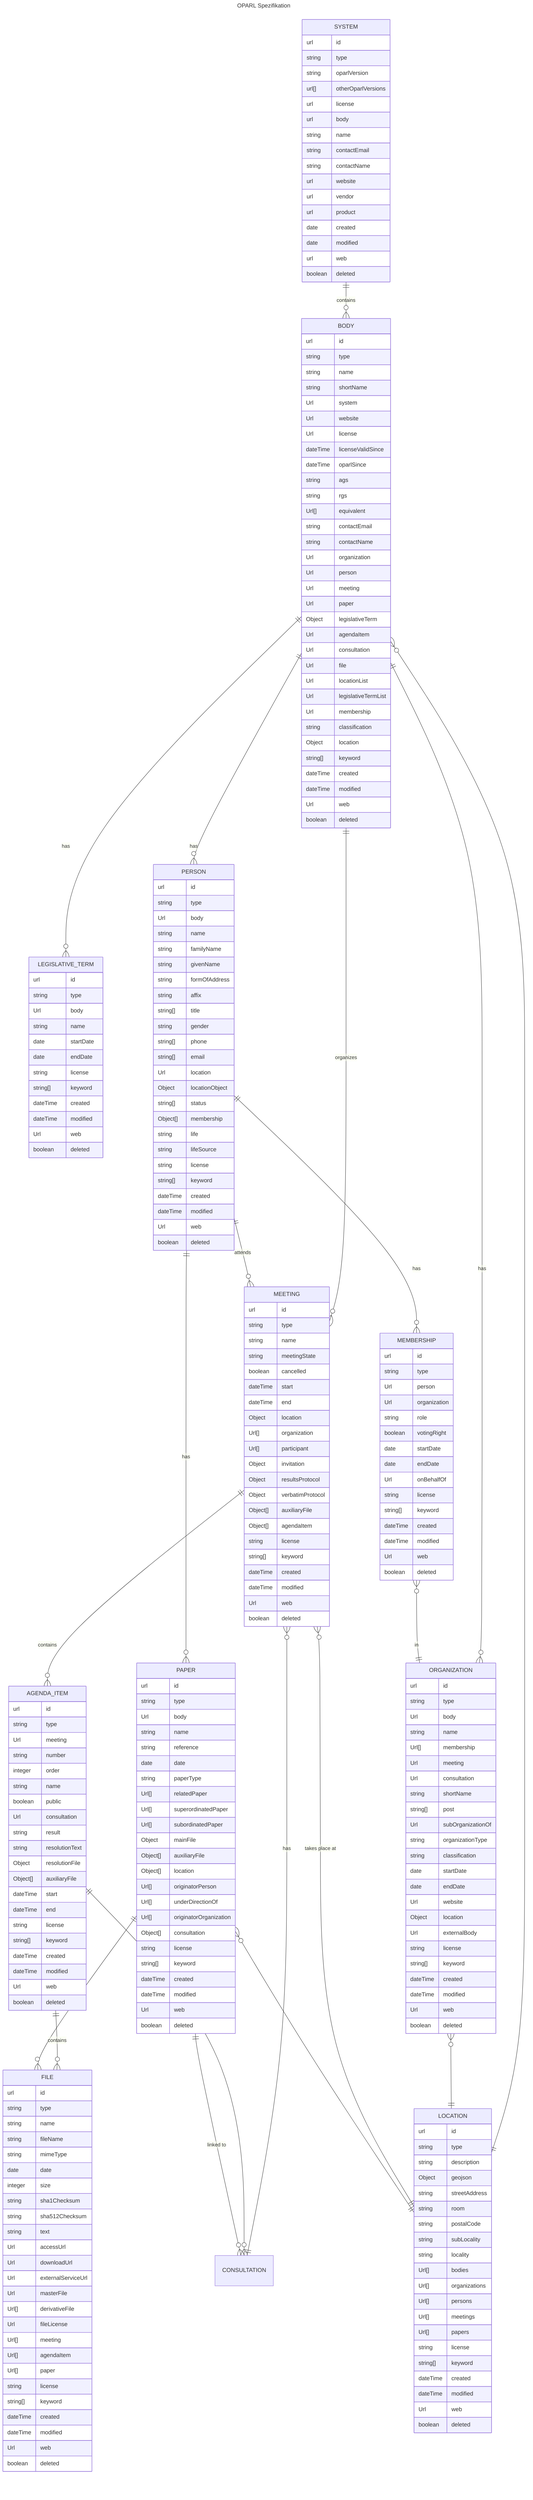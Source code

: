 ---
title: OPARL Spezifikation
---

erDiagram
    SYSTEM {
        %% repräsentiert eine OParl-Schnittstelle für eine bestimmte OParl-Version
        url id
        string type
        string oparlVersion
        url[] otherOparlVersions
        url license
        url body
        string name
        string contactEmail
        string contactName
        url website
        url vendor
        url product
        date created
        date modified
        url web
        boolean deleted
}

    BODY {
        %%  eine Körperschaft zu repräsentieren. Eine Körperschaft ist in den meisten Fällen eine Gemeinde, eine Stadt oder ein Landkreis.
        %% hier Stadt München
        url id
        string type
        string name
        string shortName
        Url system
        Url website
        Url license
        dateTime licenseValidSince
        dateTime oparlSince
        string ags
        string rgs
        Url[] equivalent
        string contactEmail
        string contactName
        Url organization
        Url person
        Url meeting
        Url paper
        Object legislativeTerm
        Url agendaItem
        Url consultation
        Url file
        Url locationList
        Url legislativeTermList
        Url membership
        string classification
        Object location
        string[] keyword
        dateTime created
        dateTime modified
        Url web
        boolean deleted
    }

    LEGISLATIVE_TERM {
        %% entspricht Wahlperiode
        url id
        string type
        Url body
        string name
        date startDate
        date endDate
        string license
        string[] keyword
        dateTime created
        dateTime modified
        Url web
        boolean deleted
    }

    ORGANIZATION {
        %% entspricht Gemium --> Stadtrat, beziksauschuss etc.
        url id
        string type
        Url body
        string name
        Url[] membership
        Url meeting
        Url consultation
        string shortName
        string[] post
        Url subOrganizationOf
        string organizationType
        string classification
        date startDate
        date endDate
        Url website
        Object location
        Url externalBody
        string license
        string[] keyword
        dateTime created
        dateTime modified
        Url web
        boolean deleted
    }

    PERSON {
        %% jede Person, die im RIS erwähnt wird
        url id
        string type
        Url body
        string name
        string familyName
        string givenName
        string formOfAddress
        string affix
        string[] title
        string gender
        string[] phone
        string[] email
        Url location
        Object locationObject
        string[] status
        Object[] membership
        string life
        string lifeSource
        string license
        string[] keyword
        dateTime created
        dateTime modified
        Url web
        boolean deleted
    }

    MEMBERSHIP {
        %% Mitglied in Gremium, Vorsitzende,....
        url id
        string type
        Url person
        Url organization
        string role
        boolean votingRight
        date startDate
        date endDate
        Url onBehalfOf
        string license
        string[] keyword
        dateTime created
        dateTime modified
        Url web
        boolean deleted
    }

    MEETING {
        %% primär erstmal Stadtratssitzungen
        url id
        string type
        string name
        string meetingState
        boolean cancelled
        dateTime start
        dateTime end
        Object location
        Url[] organization
        Url[] participant
        Object invitation
        Object resultsProtocol
        Object verbatimProtocol
        Object[] auxiliaryFile
        Object[] agendaItem
        string license
        string[] keyword
        dateTime created
        dateTime modified
        Url web
        boolean deleted
    }

    AGENDA_ITEM {
        %% Tagesordnungspunkt
        url id
        string type
        Url meeting
        string number
        integer order
        string name
        boolean public
        Url consultation
        string result
        string resolutionText
        Object resolutionFile
        Object[] auxiliaryFile
        dateTime start
        dateTime end
        string license
        string[] keyword
        dateTime created
        dateTime modified
        Url web
        boolean deleted
    }

    PAPER {
        %% entspricht Vorlagen, anträgen, etc.
        url id
        string type
        Url body
        string name
        string reference
        date date
        string paperType
        Url[] relatedPaper
        Url[] superordinatedPaper
        Url[] subordinatedPaper
        Object mainFile
        Object[] auxiliaryFile
        Object[] location
        Url[] originatorPerson
        Url[] underDirectionOf
        Url[] originatorOrganization
        Object[] consultation
        string license
        string[] keyword
        dateTime created
        dateTime modified
        Url web
        boolean deleted
    }

    CONSULTATION {
       %% glaube das gibts so nicht im RIS
    }

    FILE {
        %% Dkumente
        url id
        string type
        string name
        string fileName
        string mimeType
        date date
        integer size
        string sha1Checksum
        string sha512Checksum
        string text
        Url accessUrl
        Url downloadUrl
        Url externalServiceUrl
        Url masterFile
        Url[] derivativeFile
        Url fileLicense
        Url[] meeting
        Url[] agendaItem
        Url[] paper
        string license
        string[] keyword
        dateTime created
        dateTime modified
        Url web
        boolean deleted
    }

    LOCATION {
        %% jegliche Ortsnagbanen, Adresssen, Geodaten etc.
        %% Beschränkung zunächst auf was klar im RIS verllinkt ist z.B. Sitzungsorte. noch keine 
        url id
        string type
        string description
        Object geojson
        string streetAddress
        string room
        string postalCode
        string subLocality
        string locality
        Url[] bodies
        Url[] organizations
        Url[] persons
        Url[] meetings
        Url[] papers
        string license
        string[] keyword
        dateTime created
        dateTime modified
        Url web
        boolean deleted
    }

    SYSTEM ||--o{ BODY : "contains"
    BODY ||--o{ LEGISLATIVE_TERM : "has"
    BODY ||--o{ ORGANIZATION : "has"
    BODY ||--o{ MEETING : "organizes"
    BODY ||--o{ PERSON : "has"
    BODY }o--|| LOCATION : ""

    PERSON ||--o{ MEMBERSHIP : "has"
    PERSON ||--o{ MEETING : "attends"
    MEMBERSHIP }o--|| ORGANIZATION : "in"
    PERSON ||--o{ PAPER : "has"

    ORGANIZATION }o--|| LOCATION : ""

    MEETING ||--o{ AGENDA_ITEM : "contains"
    MEETING }o--|| LOCATION : "takes place at"
    MEETING }o--|| CONSULTATION : "has"

    AGENDA_ITEM ||--o{ FILE : "contains"
    AGENDA_ITEM ||--o{ CONSULTATION : ""
    PAPER ||--o{ CONSULTATION : "linked to"
    PAPER ||--o{ FILE : "has"
    PAPER }o--|| LOCATION : ""
